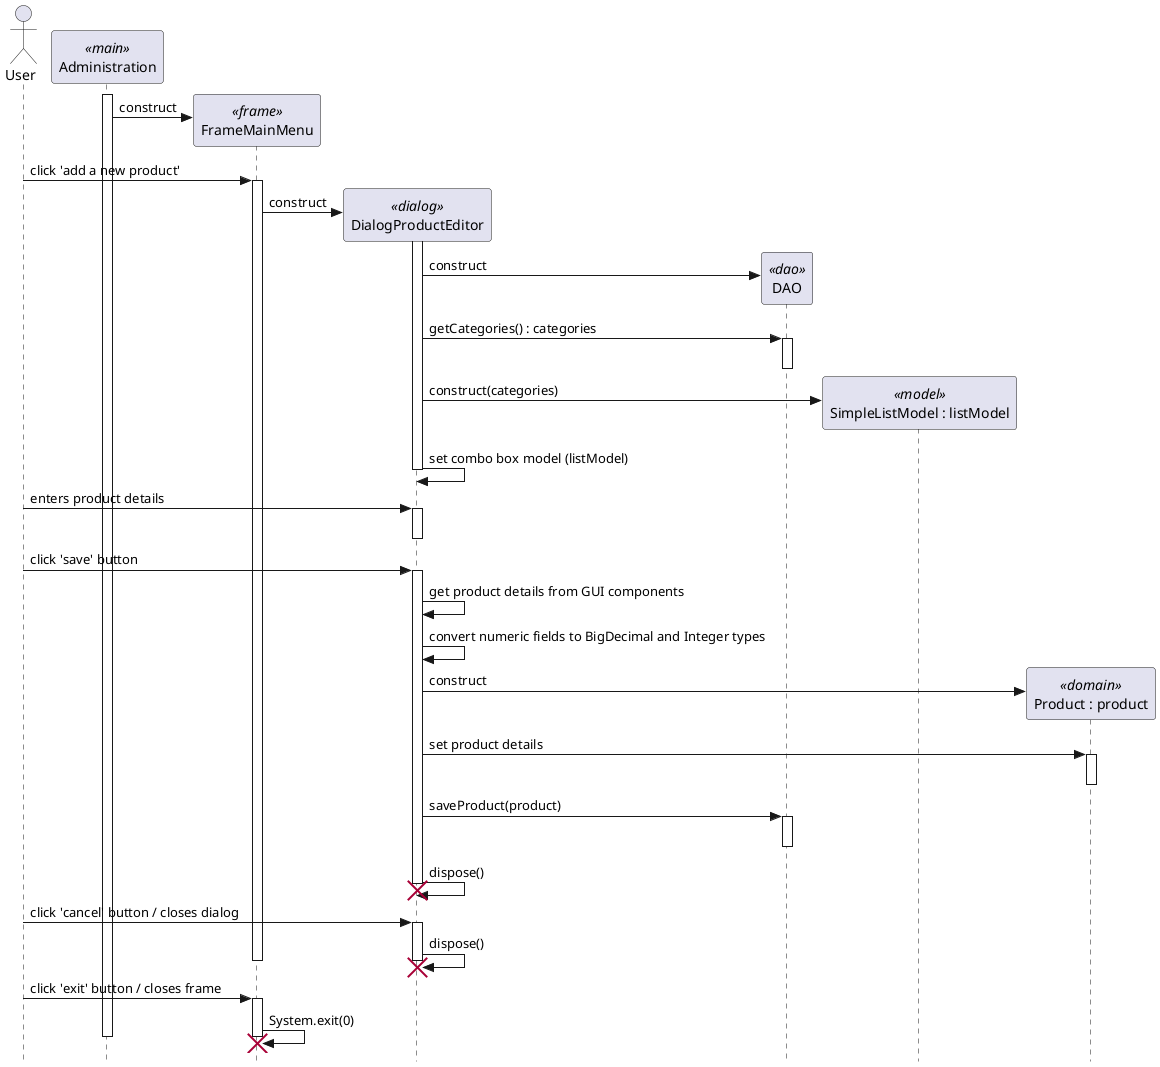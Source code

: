 @startuml
    ' REFERENCE: https://isgb.otago.ac.nz/infosci/INFO202/reference/raw/master/reference.html#Sequence%20Diagrams:Contents%20%5B%5BSequence%20Diagrams%5D%5D

    ' use strict UML mode
    skinparam style strictuml

    actor "User" as user
    participant "Administration" as main <<main>>
    main++

    create "FrameMainMenu" as menu <<frame>>

    main -> menu : construct
    
    user -> menu++ : click 'add a new product'
    
    create "DialogProductEditor" as editor <<dialog>>
    menu -> editor : construct

    ' activate editor constructor
    editor++
        ' create a DAO
        create "DAO" as dao <<dao>>
        editor -> dao : construct
        
        editor -> dao++ : getCategories() : categories
        dao--

        create "SimpleListModel : listModel" as listModel <<model>>
        editor -> listModel : construct(categories)
        editor -> editor : set combo box model (listModel)

        editor--

    ' user enters product details and clicks the save button
    user -> editor++ : enters product details
        editor--
    user ->  editor++ : click 'save' button
        editor -> editor : get product details from GUI components

        editor -> editor : convert numeric fields to BigDecimal and Integer types

        ' construct the product object
        create "Product : product" as product <<domain>>
        editor -> product : construct

        ' set the fields in the product
        editor -> product++ : set product details
            product--

        ' save product
        editor -> dao++ : saveProduct(product)
            dao--

        ' dispose dialog
        editor -> editor : dispose()
        destroy editor
        editor--
        
    ' user closes the dialog
    user -> editor++ : click 'cancel' button / closes dialog
        ' dispose dialog
        editor -> editor : dispose()
        destroy editor
        menu--
        
    user -> menu++ : click 'exit' button / closes frame
    menu -> menu : System.exit(0)
    destroy menu
    main--

    
@enduml
